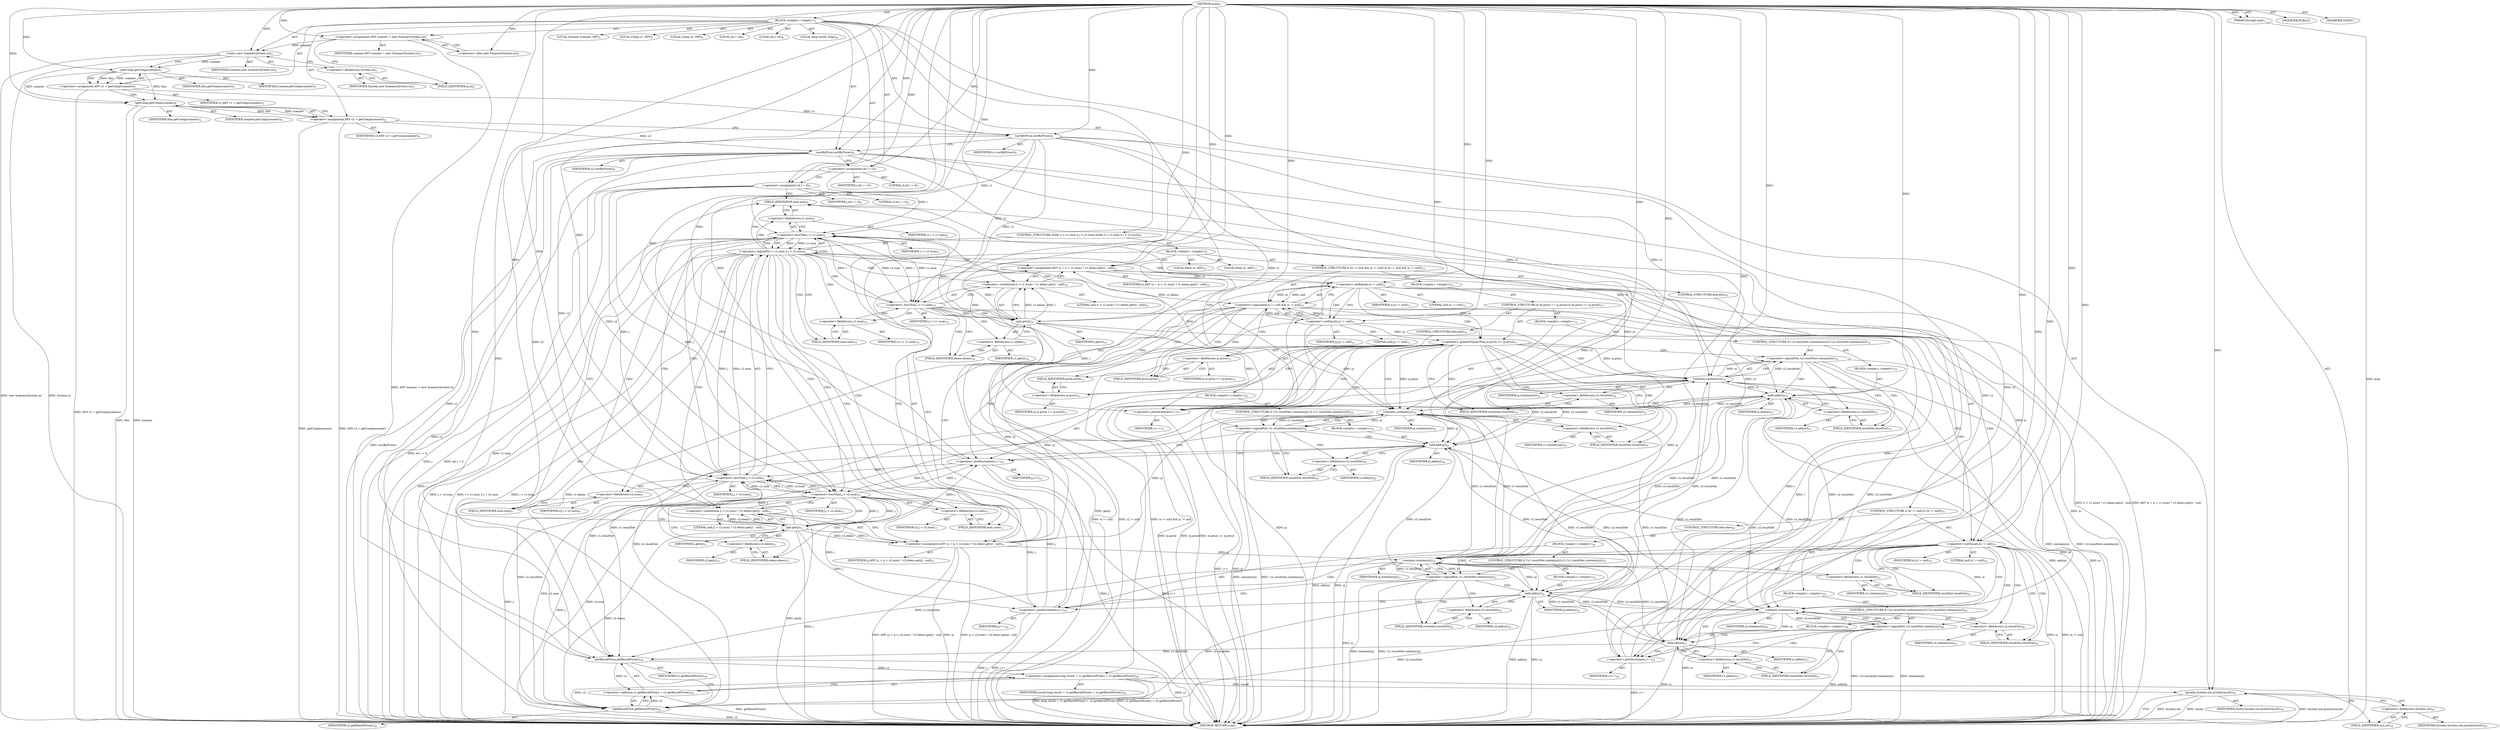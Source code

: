 digraph "main" {  
"19" [label = <(METHOD,main)<SUB>1</SUB>> ]
"20" [label = <(PARAM,String[] args)<SUB>1</SUB>> ]
"21" [label = <(BLOCK,&lt;empty&gt;,&lt;empty&gt;)<SUB>1</SUB>> ]
"4" [label = <(LOCAL,Scanner scanner: ANY)<SUB>2</SUB>> ]
"22" [label = <(&lt;operator&gt;.assignment,ANY scanner = new Scanner(System.in))<SUB>2</SUB>> ]
"23" [label = <(IDENTIFIER,scanner,ANY scanner = new Scanner(System.in))<SUB>2</SUB>> ]
"24" [label = <(&lt;operator&gt;.alloc,new Scanner(System.in))<SUB>2</SUB>> ]
"25" [label = <(&lt;init&gt;,new Scanner(System.in))<SUB>2</SUB>> ]
"3" [label = <(IDENTIFIER,scanner,new Scanner(System.in))<SUB>2</SUB>> ]
"26" [label = <(&lt;operator&gt;.fieldAccess,System.in)<SUB>2</SUB>> ]
"27" [label = <(IDENTIFIER,System,new Scanner(System.in))<SUB>2</SUB>> ]
"28" [label = <(FIELD_IDENTIFIER,in,in)<SUB>2</SUB>> ]
"29" [label = <(LOCAL,Comp c1: ANY)<SUB>3</SUB>> ]
"30" [label = <(&lt;operator&gt;.assignment,ANY c1 = getComp(scanner))<SUB>3</SUB>> ]
"31" [label = <(IDENTIFIER,c1,ANY c1 = getComp(scanner))<SUB>3</SUB>> ]
"32" [label = <(getComp,getComp(scanner))<SUB>3</SUB>> ]
"33" [label = <(IDENTIFIER,this,getComp(scanner))<SUB>3</SUB>> ]
"34" [label = <(IDENTIFIER,scanner,getComp(scanner))<SUB>3</SUB>> ]
"35" [label = <(LOCAL,Comp c2: ANY)<SUB>4</SUB>> ]
"36" [label = <(&lt;operator&gt;.assignment,ANY c2 = getComp(scanner))<SUB>4</SUB>> ]
"37" [label = <(IDENTIFIER,c2,ANY c2 = getComp(scanner))<SUB>4</SUB>> ]
"38" [label = <(getComp,getComp(scanner))<SUB>4</SUB>> ]
"39" [label = <(IDENTIFIER,this,getComp(scanner))<SUB>4</SUB>> ]
"40" [label = <(IDENTIFIER,scanner,getComp(scanner))<SUB>4</SUB>> ]
"41" [label = <(sortByPrice,sortByPrice())<SUB>5</SUB>> ]
"42" [label = <(IDENTIFIER,c1,sortByPrice())<SUB>5</SUB>> ]
"43" [label = <(sortByPrice,sortByPrice())<SUB>6</SUB>> ]
"44" [label = <(IDENTIFIER,c2,sortByPrice())<SUB>6</SUB>> ]
"45" [label = <(LOCAL,int i: int)<SUB>7</SUB>> ]
"46" [label = <(&lt;operator&gt;.assignment,int i = 0)<SUB>7</SUB>> ]
"47" [label = <(IDENTIFIER,i,int i = 0)<SUB>7</SUB>> ]
"48" [label = <(LITERAL,0,int i = 0)<SUB>7</SUB>> ]
"49" [label = <(LOCAL,int j: int)<SUB>8</SUB>> ]
"50" [label = <(&lt;operator&gt;.assignment,int j = 0)<SUB>8</SUB>> ]
"51" [label = <(IDENTIFIER,j,int j = 0)<SUB>8</SUB>> ]
"52" [label = <(LITERAL,0,int j = 0)<SUB>8</SUB>> ]
"53" [label = <(CONTROL_STRUCTURE,while (i &lt; c1.num || j &lt; c2.num),while (i &lt; c1.num || j &lt; c2.num))<SUB>9</SUB>> ]
"54" [label = <(&lt;operator&gt;.logicalOr,i &lt; c1.num || j &lt; c2.num)<SUB>9</SUB>> ]
"55" [label = <(&lt;operator&gt;.lessThan,i &lt; c1.num)<SUB>9</SUB>> ]
"56" [label = <(IDENTIFIER,i,i &lt; c1.num)<SUB>9</SUB>> ]
"57" [label = <(&lt;operator&gt;.fieldAccess,c1.num)<SUB>9</SUB>> ]
"58" [label = <(IDENTIFIER,c1,i &lt; c1.num)<SUB>9</SUB>> ]
"59" [label = <(FIELD_IDENTIFIER,num,num)<SUB>9</SUB>> ]
"60" [label = <(&lt;operator&gt;.lessThan,j &lt; c2.num)<SUB>9</SUB>> ]
"61" [label = <(IDENTIFIER,j,j &lt; c2.num)<SUB>9</SUB>> ]
"62" [label = <(&lt;operator&gt;.fieldAccess,c2.num)<SUB>9</SUB>> ]
"63" [label = <(IDENTIFIER,c2,j &lt; c2.num)<SUB>9</SUB>> ]
"64" [label = <(FIELD_IDENTIFIER,num,num)<SUB>9</SUB>> ]
"65" [label = <(BLOCK,&lt;empty&gt;,&lt;empty&gt;)<SUB>9</SUB>> ]
"66" [label = <(LOCAL,Elem xi: ANY)<SUB>10</SUB>> ]
"67" [label = <(&lt;operator&gt;.assignment,ANY xi = (i &lt; c1.num) ? c1.elems.get(i) : null)<SUB>10</SUB>> ]
"68" [label = <(IDENTIFIER,xi,ANY xi = (i &lt; c1.num) ? c1.elems.get(i) : null)<SUB>10</SUB>> ]
"69" [label = <(&lt;operator&gt;.conditional,(i &lt; c1.num) ? c1.elems.get(i) : null)<SUB>10</SUB>> ]
"70" [label = <(&lt;operator&gt;.lessThan,i &lt; c1.num)<SUB>10</SUB>> ]
"71" [label = <(IDENTIFIER,i,i &lt; c1.num)<SUB>10</SUB>> ]
"72" [label = <(&lt;operator&gt;.fieldAccess,c1.num)<SUB>10</SUB>> ]
"73" [label = <(IDENTIFIER,c1,i &lt; c1.num)<SUB>10</SUB>> ]
"74" [label = <(FIELD_IDENTIFIER,num,num)<SUB>10</SUB>> ]
"75" [label = <(get,get(i))<SUB>10</SUB>> ]
"76" [label = <(&lt;operator&gt;.fieldAccess,c1.elems)<SUB>10</SUB>> ]
"77" [label = <(IDENTIFIER,c1,get(i))<SUB>10</SUB>> ]
"78" [label = <(FIELD_IDENTIFIER,elems,elems)<SUB>10</SUB>> ]
"79" [label = <(IDENTIFIER,i,get(i))<SUB>10</SUB>> ]
"80" [label = <(LITERAL,null,(i &lt; c1.num) ? c1.elems.get(i) : null)<SUB>10</SUB>> ]
"81" [label = <(LOCAL,Elem yj: ANY)<SUB>11</SUB>> ]
"82" [label = <(&lt;operator&gt;.assignment,ANY yj = (j &lt; c2.num) ? c2.elems.get(j) : null)<SUB>11</SUB>> ]
"83" [label = <(IDENTIFIER,yj,ANY yj = (j &lt; c2.num) ? c2.elems.get(j) : null)<SUB>11</SUB>> ]
"84" [label = <(&lt;operator&gt;.conditional,(j &lt; c2.num) ? c2.elems.get(j) : null)<SUB>11</SUB>> ]
"85" [label = <(&lt;operator&gt;.lessThan,j &lt; c2.num)<SUB>11</SUB>> ]
"86" [label = <(IDENTIFIER,j,j &lt; c2.num)<SUB>11</SUB>> ]
"87" [label = <(&lt;operator&gt;.fieldAccess,c2.num)<SUB>11</SUB>> ]
"88" [label = <(IDENTIFIER,c2,j &lt; c2.num)<SUB>11</SUB>> ]
"89" [label = <(FIELD_IDENTIFIER,num,num)<SUB>11</SUB>> ]
"90" [label = <(get,get(j))<SUB>11</SUB>> ]
"91" [label = <(&lt;operator&gt;.fieldAccess,c2.elems)<SUB>11</SUB>> ]
"92" [label = <(IDENTIFIER,c2,get(j))<SUB>11</SUB>> ]
"93" [label = <(FIELD_IDENTIFIER,elems,elems)<SUB>11</SUB>> ]
"94" [label = <(IDENTIFIER,j,get(j))<SUB>11</SUB>> ]
"95" [label = <(LITERAL,null,(j &lt; c2.num) ? c2.elems.get(j) : null)<SUB>11</SUB>> ]
"96" [label = <(CONTROL_STRUCTURE,if (xi != null &amp;&amp; yj != null),if (xi != null &amp;&amp; yj != null))<SUB>12</SUB>> ]
"97" [label = <(&lt;operator&gt;.logicalAnd,xi != null &amp;&amp; yj != null)<SUB>12</SUB>> ]
"98" [label = <(&lt;operator&gt;.notEquals,xi != null)<SUB>12</SUB>> ]
"99" [label = <(IDENTIFIER,xi,xi != null)<SUB>12</SUB>> ]
"100" [label = <(LITERAL,null,xi != null)<SUB>12</SUB>> ]
"101" [label = <(&lt;operator&gt;.notEquals,yj != null)<SUB>12</SUB>> ]
"102" [label = <(IDENTIFIER,yj,yj != null)<SUB>12</SUB>> ]
"103" [label = <(LITERAL,null,yj != null)<SUB>12</SUB>> ]
"104" [label = <(BLOCK,&lt;empty&gt;,&lt;empty&gt;)<SUB>12</SUB>> ]
"105" [label = <(CONTROL_STRUCTURE,if (xi.price &gt;= yj.price),if (xi.price &gt;= yj.price))<SUB>13</SUB>> ]
"106" [label = <(&lt;operator&gt;.greaterEqualsThan,xi.price &gt;= yj.price)<SUB>13</SUB>> ]
"107" [label = <(&lt;operator&gt;.fieldAccess,xi.price)<SUB>13</SUB>> ]
"108" [label = <(IDENTIFIER,xi,xi.price &gt;= yj.price)<SUB>13</SUB>> ]
"109" [label = <(FIELD_IDENTIFIER,price,price)<SUB>13</SUB>> ]
"110" [label = <(&lt;operator&gt;.fieldAccess,yj.price)<SUB>13</SUB>> ]
"111" [label = <(IDENTIFIER,yj,xi.price &gt;= yj.price)<SUB>13</SUB>> ]
"112" [label = <(FIELD_IDENTIFIER,price,price)<SUB>13</SUB>> ]
"113" [label = <(BLOCK,&lt;empty&gt;,&lt;empty&gt;)<SUB>13</SUB>> ]
"114" [label = <(CONTROL_STRUCTURE,if (!c2.resultSet.contains(xi)),if (!c2.resultSet.contains(xi)))<SUB>14</SUB>> ]
"115" [label = <(&lt;operator&gt;.logicalNot,!c2.resultSet.contains(xi))<SUB>14</SUB>> ]
"116" [label = <(contains,contains(xi))<SUB>14</SUB>> ]
"117" [label = <(&lt;operator&gt;.fieldAccess,c2.resultSet)<SUB>14</SUB>> ]
"118" [label = <(IDENTIFIER,c2,contains(xi))<SUB>14</SUB>> ]
"119" [label = <(FIELD_IDENTIFIER,resultSet,resultSet)<SUB>14</SUB>> ]
"120" [label = <(IDENTIFIER,xi,contains(xi))<SUB>14</SUB>> ]
"121" [label = <(BLOCK,&lt;empty&gt;,&lt;empty&gt;)<SUB>14</SUB>> ]
"122" [label = <(add,add(xi))<SUB>15</SUB>> ]
"123" [label = <(&lt;operator&gt;.fieldAccess,c1.resultSet)<SUB>15</SUB>> ]
"124" [label = <(IDENTIFIER,c1,add(xi))<SUB>15</SUB>> ]
"125" [label = <(FIELD_IDENTIFIER,resultSet,resultSet)<SUB>15</SUB>> ]
"126" [label = <(IDENTIFIER,xi,add(xi))<SUB>15</SUB>> ]
"127" [label = <(&lt;operator&gt;.postIncrement,i++)<SUB>17</SUB>> ]
"128" [label = <(IDENTIFIER,i,i++)<SUB>17</SUB>> ]
"129" [label = <(CONTROL_STRUCTURE,else,else)<SUB>18</SUB>> ]
"130" [label = <(BLOCK,&lt;empty&gt;,&lt;empty&gt;)<SUB>18</SUB>> ]
"131" [label = <(CONTROL_STRUCTURE,if (!c1.resultSet.contains(yj)),if (!c1.resultSet.contains(yj)))<SUB>19</SUB>> ]
"132" [label = <(&lt;operator&gt;.logicalNot,!c1.resultSet.contains(yj))<SUB>19</SUB>> ]
"133" [label = <(contains,contains(yj))<SUB>19</SUB>> ]
"134" [label = <(&lt;operator&gt;.fieldAccess,c1.resultSet)<SUB>19</SUB>> ]
"135" [label = <(IDENTIFIER,c1,contains(yj))<SUB>19</SUB>> ]
"136" [label = <(FIELD_IDENTIFIER,resultSet,resultSet)<SUB>19</SUB>> ]
"137" [label = <(IDENTIFIER,yj,contains(yj))<SUB>19</SUB>> ]
"138" [label = <(BLOCK,&lt;empty&gt;,&lt;empty&gt;)<SUB>19</SUB>> ]
"139" [label = <(add,add(yj))<SUB>20</SUB>> ]
"140" [label = <(&lt;operator&gt;.fieldAccess,c2.resultSet)<SUB>20</SUB>> ]
"141" [label = <(IDENTIFIER,c2,add(yj))<SUB>20</SUB>> ]
"142" [label = <(FIELD_IDENTIFIER,resultSet,resultSet)<SUB>20</SUB>> ]
"143" [label = <(IDENTIFIER,yj,add(yj))<SUB>20</SUB>> ]
"144" [label = <(&lt;operator&gt;.postIncrement,j++)<SUB>22</SUB>> ]
"145" [label = <(IDENTIFIER,j,j++)<SUB>22</SUB>> ]
"146" [label = <(CONTROL_STRUCTURE,else,else)<SUB>25</SUB>> ]
"147" [label = <(CONTROL_STRUCTURE,if (xi != null),if (xi != null))<SUB>25</SUB>> ]
"148" [label = <(&lt;operator&gt;.notEquals,xi != null)<SUB>25</SUB>> ]
"149" [label = <(IDENTIFIER,xi,xi != null)<SUB>25</SUB>> ]
"150" [label = <(LITERAL,null,xi != null)<SUB>25</SUB>> ]
"151" [label = <(BLOCK,&lt;empty&gt;,&lt;empty&gt;)<SUB>25</SUB>> ]
"152" [label = <(CONTROL_STRUCTURE,if (!c2.resultSet.contains(xi)),if (!c2.resultSet.contains(xi)))<SUB>26</SUB>> ]
"153" [label = <(&lt;operator&gt;.logicalNot,!c2.resultSet.contains(xi))<SUB>26</SUB>> ]
"154" [label = <(contains,contains(xi))<SUB>26</SUB>> ]
"155" [label = <(&lt;operator&gt;.fieldAccess,c2.resultSet)<SUB>26</SUB>> ]
"156" [label = <(IDENTIFIER,c2,contains(xi))<SUB>26</SUB>> ]
"157" [label = <(FIELD_IDENTIFIER,resultSet,resultSet)<SUB>26</SUB>> ]
"158" [label = <(IDENTIFIER,xi,contains(xi))<SUB>26</SUB>> ]
"159" [label = <(BLOCK,&lt;empty&gt;,&lt;empty&gt;)<SUB>26</SUB>> ]
"160" [label = <(add,add(xi))<SUB>27</SUB>> ]
"161" [label = <(&lt;operator&gt;.fieldAccess,c1.resultSet)<SUB>27</SUB>> ]
"162" [label = <(IDENTIFIER,c1,add(xi))<SUB>27</SUB>> ]
"163" [label = <(FIELD_IDENTIFIER,resultSet,resultSet)<SUB>27</SUB>> ]
"164" [label = <(IDENTIFIER,xi,add(xi))<SUB>27</SUB>> ]
"165" [label = <(&lt;operator&gt;.postIncrement,i++)<SUB>29</SUB>> ]
"166" [label = <(IDENTIFIER,i,i++)<SUB>29</SUB>> ]
"167" [label = <(CONTROL_STRUCTURE,else,else)<SUB>30</SUB>> ]
"168" [label = <(BLOCK,&lt;empty&gt;,&lt;empty&gt;)<SUB>30</SUB>> ]
"169" [label = <(CONTROL_STRUCTURE,if (!c1.resultSet.contains(yj)),if (!c1.resultSet.contains(yj)))<SUB>31</SUB>> ]
"170" [label = <(&lt;operator&gt;.logicalNot,!c1.resultSet.contains(yj))<SUB>31</SUB>> ]
"171" [label = <(contains,contains(yj))<SUB>31</SUB>> ]
"172" [label = <(&lt;operator&gt;.fieldAccess,c1.resultSet)<SUB>31</SUB>> ]
"173" [label = <(IDENTIFIER,c1,contains(yj))<SUB>31</SUB>> ]
"174" [label = <(FIELD_IDENTIFIER,resultSet,resultSet)<SUB>31</SUB>> ]
"175" [label = <(IDENTIFIER,yj,contains(yj))<SUB>31</SUB>> ]
"176" [label = <(BLOCK,&lt;empty&gt;,&lt;empty&gt;)<SUB>31</SUB>> ]
"177" [label = <(add,add(yj))<SUB>32</SUB>> ]
"178" [label = <(&lt;operator&gt;.fieldAccess,c2.resultSet)<SUB>32</SUB>> ]
"179" [label = <(IDENTIFIER,c2,add(yj))<SUB>32</SUB>> ]
"180" [label = <(FIELD_IDENTIFIER,resultSet,resultSet)<SUB>32</SUB>> ]
"181" [label = <(IDENTIFIER,yj,add(yj))<SUB>32</SUB>> ]
"182" [label = <(&lt;operator&gt;.postIncrement,j++)<SUB>34</SUB>> ]
"183" [label = <(IDENTIFIER,j,j++)<SUB>34</SUB>> ]
"184" [label = <(LOCAL,long result: long)<SUB>38</SUB>> ]
"185" [label = <(&lt;operator&gt;.assignment,long result = c1.getResultPrice() + c2.getResultPrice())<SUB>38</SUB>> ]
"186" [label = <(IDENTIFIER,result,long result = c1.getResultPrice() + c2.getResultPrice())<SUB>38</SUB>> ]
"187" [label = <(&lt;operator&gt;.addition,c1.getResultPrice() + c2.getResultPrice())<SUB>38</SUB>> ]
"188" [label = <(getResultPrice,getResultPrice())<SUB>38</SUB>> ]
"189" [label = <(IDENTIFIER,c1,getResultPrice())<SUB>38</SUB>> ]
"190" [label = <(getResultPrice,getResultPrice())<SUB>38</SUB>> ]
"191" [label = <(IDENTIFIER,c2,getResultPrice())<SUB>38</SUB>> ]
"192" [label = <(println,System.out.println(result))<SUB>39</SUB>> ]
"193" [label = <(&lt;operator&gt;.fieldAccess,System.out)<SUB>39</SUB>> ]
"194" [label = <(IDENTIFIER,System,System.out.println(result))<SUB>39</SUB>> ]
"195" [label = <(FIELD_IDENTIFIER,out,out)<SUB>39</SUB>> ]
"196" [label = <(IDENTIFIER,result,System.out.println(result))<SUB>39</SUB>> ]
"197" [label = <(MODIFIER,PUBLIC)> ]
"198" [label = <(MODIFIER,STATIC)> ]
"199" [label = <(METHOD_RETURN,void)<SUB>1</SUB>> ]
  "19" -> "20"  [ label = "AST: "] 
  "19" -> "21"  [ label = "AST: "] 
  "19" -> "197"  [ label = "AST: "] 
  "19" -> "198"  [ label = "AST: "] 
  "19" -> "199"  [ label = "AST: "] 
  "21" -> "4"  [ label = "AST: "] 
  "21" -> "22"  [ label = "AST: "] 
  "21" -> "25"  [ label = "AST: "] 
  "21" -> "29"  [ label = "AST: "] 
  "21" -> "30"  [ label = "AST: "] 
  "21" -> "35"  [ label = "AST: "] 
  "21" -> "36"  [ label = "AST: "] 
  "21" -> "41"  [ label = "AST: "] 
  "21" -> "43"  [ label = "AST: "] 
  "21" -> "45"  [ label = "AST: "] 
  "21" -> "46"  [ label = "AST: "] 
  "21" -> "49"  [ label = "AST: "] 
  "21" -> "50"  [ label = "AST: "] 
  "21" -> "53"  [ label = "AST: "] 
  "21" -> "184"  [ label = "AST: "] 
  "21" -> "185"  [ label = "AST: "] 
  "21" -> "192"  [ label = "AST: "] 
  "22" -> "23"  [ label = "AST: "] 
  "22" -> "24"  [ label = "AST: "] 
  "25" -> "3"  [ label = "AST: "] 
  "25" -> "26"  [ label = "AST: "] 
  "26" -> "27"  [ label = "AST: "] 
  "26" -> "28"  [ label = "AST: "] 
  "30" -> "31"  [ label = "AST: "] 
  "30" -> "32"  [ label = "AST: "] 
  "32" -> "33"  [ label = "AST: "] 
  "32" -> "34"  [ label = "AST: "] 
  "36" -> "37"  [ label = "AST: "] 
  "36" -> "38"  [ label = "AST: "] 
  "38" -> "39"  [ label = "AST: "] 
  "38" -> "40"  [ label = "AST: "] 
  "41" -> "42"  [ label = "AST: "] 
  "43" -> "44"  [ label = "AST: "] 
  "46" -> "47"  [ label = "AST: "] 
  "46" -> "48"  [ label = "AST: "] 
  "50" -> "51"  [ label = "AST: "] 
  "50" -> "52"  [ label = "AST: "] 
  "53" -> "54"  [ label = "AST: "] 
  "53" -> "65"  [ label = "AST: "] 
  "54" -> "55"  [ label = "AST: "] 
  "54" -> "60"  [ label = "AST: "] 
  "55" -> "56"  [ label = "AST: "] 
  "55" -> "57"  [ label = "AST: "] 
  "57" -> "58"  [ label = "AST: "] 
  "57" -> "59"  [ label = "AST: "] 
  "60" -> "61"  [ label = "AST: "] 
  "60" -> "62"  [ label = "AST: "] 
  "62" -> "63"  [ label = "AST: "] 
  "62" -> "64"  [ label = "AST: "] 
  "65" -> "66"  [ label = "AST: "] 
  "65" -> "67"  [ label = "AST: "] 
  "65" -> "81"  [ label = "AST: "] 
  "65" -> "82"  [ label = "AST: "] 
  "65" -> "96"  [ label = "AST: "] 
  "67" -> "68"  [ label = "AST: "] 
  "67" -> "69"  [ label = "AST: "] 
  "69" -> "70"  [ label = "AST: "] 
  "69" -> "75"  [ label = "AST: "] 
  "69" -> "80"  [ label = "AST: "] 
  "70" -> "71"  [ label = "AST: "] 
  "70" -> "72"  [ label = "AST: "] 
  "72" -> "73"  [ label = "AST: "] 
  "72" -> "74"  [ label = "AST: "] 
  "75" -> "76"  [ label = "AST: "] 
  "75" -> "79"  [ label = "AST: "] 
  "76" -> "77"  [ label = "AST: "] 
  "76" -> "78"  [ label = "AST: "] 
  "82" -> "83"  [ label = "AST: "] 
  "82" -> "84"  [ label = "AST: "] 
  "84" -> "85"  [ label = "AST: "] 
  "84" -> "90"  [ label = "AST: "] 
  "84" -> "95"  [ label = "AST: "] 
  "85" -> "86"  [ label = "AST: "] 
  "85" -> "87"  [ label = "AST: "] 
  "87" -> "88"  [ label = "AST: "] 
  "87" -> "89"  [ label = "AST: "] 
  "90" -> "91"  [ label = "AST: "] 
  "90" -> "94"  [ label = "AST: "] 
  "91" -> "92"  [ label = "AST: "] 
  "91" -> "93"  [ label = "AST: "] 
  "96" -> "97"  [ label = "AST: "] 
  "96" -> "104"  [ label = "AST: "] 
  "96" -> "146"  [ label = "AST: "] 
  "97" -> "98"  [ label = "AST: "] 
  "97" -> "101"  [ label = "AST: "] 
  "98" -> "99"  [ label = "AST: "] 
  "98" -> "100"  [ label = "AST: "] 
  "101" -> "102"  [ label = "AST: "] 
  "101" -> "103"  [ label = "AST: "] 
  "104" -> "105"  [ label = "AST: "] 
  "105" -> "106"  [ label = "AST: "] 
  "105" -> "113"  [ label = "AST: "] 
  "105" -> "129"  [ label = "AST: "] 
  "106" -> "107"  [ label = "AST: "] 
  "106" -> "110"  [ label = "AST: "] 
  "107" -> "108"  [ label = "AST: "] 
  "107" -> "109"  [ label = "AST: "] 
  "110" -> "111"  [ label = "AST: "] 
  "110" -> "112"  [ label = "AST: "] 
  "113" -> "114"  [ label = "AST: "] 
  "113" -> "127"  [ label = "AST: "] 
  "114" -> "115"  [ label = "AST: "] 
  "114" -> "121"  [ label = "AST: "] 
  "115" -> "116"  [ label = "AST: "] 
  "116" -> "117"  [ label = "AST: "] 
  "116" -> "120"  [ label = "AST: "] 
  "117" -> "118"  [ label = "AST: "] 
  "117" -> "119"  [ label = "AST: "] 
  "121" -> "122"  [ label = "AST: "] 
  "122" -> "123"  [ label = "AST: "] 
  "122" -> "126"  [ label = "AST: "] 
  "123" -> "124"  [ label = "AST: "] 
  "123" -> "125"  [ label = "AST: "] 
  "127" -> "128"  [ label = "AST: "] 
  "129" -> "130"  [ label = "AST: "] 
  "130" -> "131"  [ label = "AST: "] 
  "130" -> "144"  [ label = "AST: "] 
  "131" -> "132"  [ label = "AST: "] 
  "131" -> "138"  [ label = "AST: "] 
  "132" -> "133"  [ label = "AST: "] 
  "133" -> "134"  [ label = "AST: "] 
  "133" -> "137"  [ label = "AST: "] 
  "134" -> "135"  [ label = "AST: "] 
  "134" -> "136"  [ label = "AST: "] 
  "138" -> "139"  [ label = "AST: "] 
  "139" -> "140"  [ label = "AST: "] 
  "139" -> "143"  [ label = "AST: "] 
  "140" -> "141"  [ label = "AST: "] 
  "140" -> "142"  [ label = "AST: "] 
  "144" -> "145"  [ label = "AST: "] 
  "146" -> "147"  [ label = "AST: "] 
  "147" -> "148"  [ label = "AST: "] 
  "147" -> "151"  [ label = "AST: "] 
  "147" -> "167"  [ label = "AST: "] 
  "148" -> "149"  [ label = "AST: "] 
  "148" -> "150"  [ label = "AST: "] 
  "151" -> "152"  [ label = "AST: "] 
  "151" -> "165"  [ label = "AST: "] 
  "152" -> "153"  [ label = "AST: "] 
  "152" -> "159"  [ label = "AST: "] 
  "153" -> "154"  [ label = "AST: "] 
  "154" -> "155"  [ label = "AST: "] 
  "154" -> "158"  [ label = "AST: "] 
  "155" -> "156"  [ label = "AST: "] 
  "155" -> "157"  [ label = "AST: "] 
  "159" -> "160"  [ label = "AST: "] 
  "160" -> "161"  [ label = "AST: "] 
  "160" -> "164"  [ label = "AST: "] 
  "161" -> "162"  [ label = "AST: "] 
  "161" -> "163"  [ label = "AST: "] 
  "165" -> "166"  [ label = "AST: "] 
  "167" -> "168"  [ label = "AST: "] 
  "168" -> "169"  [ label = "AST: "] 
  "168" -> "182"  [ label = "AST: "] 
  "169" -> "170"  [ label = "AST: "] 
  "169" -> "176"  [ label = "AST: "] 
  "170" -> "171"  [ label = "AST: "] 
  "171" -> "172"  [ label = "AST: "] 
  "171" -> "175"  [ label = "AST: "] 
  "172" -> "173"  [ label = "AST: "] 
  "172" -> "174"  [ label = "AST: "] 
  "176" -> "177"  [ label = "AST: "] 
  "177" -> "178"  [ label = "AST: "] 
  "177" -> "181"  [ label = "AST: "] 
  "178" -> "179"  [ label = "AST: "] 
  "178" -> "180"  [ label = "AST: "] 
  "182" -> "183"  [ label = "AST: "] 
  "185" -> "186"  [ label = "AST: "] 
  "185" -> "187"  [ label = "AST: "] 
  "187" -> "188"  [ label = "AST: "] 
  "187" -> "190"  [ label = "AST: "] 
  "188" -> "189"  [ label = "AST: "] 
  "190" -> "191"  [ label = "AST: "] 
  "192" -> "193"  [ label = "AST: "] 
  "192" -> "196"  [ label = "AST: "] 
  "193" -> "194"  [ label = "AST: "] 
  "193" -> "195"  [ label = "AST: "] 
  "22" -> "28"  [ label = "CFG: "] 
  "25" -> "32"  [ label = "CFG: "] 
  "30" -> "38"  [ label = "CFG: "] 
  "36" -> "41"  [ label = "CFG: "] 
  "41" -> "43"  [ label = "CFG: "] 
  "43" -> "46"  [ label = "CFG: "] 
  "46" -> "50"  [ label = "CFG: "] 
  "50" -> "59"  [ label = "CFG: "] 
  "185" -> "195"  [ label = "CFG: "] 
  "192" -> "199"  [ label = "CFG: "] 
  "24" -> "22"  [ label = "CFG: "] 
  "26" -> "25"  [ label = "CFG: "] 
  "32" -> "30"  [ label = "CFG: "] 
  "38" -> "36"  [ label = "CFG: "] 
  "54" -> "74"  [ label = "CFG: "] 
  "54" -> "188"  [ label = "CFG: "] 
  "187" -> "185"  [ label = "CFG: "] 
  "193" -> "192"  [ label = "CFG: "] 
  "28" -> "26"  [ label = "CFG: "] 
  "55" -> "54"  [ label = "CFG: "] 
  "55" -> "64"  [ label = "CFG: "] 
  "60" -> "54"  [ label = "CFG: "] 
  "67" -> "89"  [ label = "CFG: "] 
  "82" -> "98"  [ label = "CFG: "] 
  "188" -> "190"  [ label = "CFG: "] 
  "190" -> "187"  [ label = "CFG: "] 
  "195" -> "193"  [ label = "CFG: "] 
  "57" -> "55"  [ label = "CFG: "] 
  "62" -> "60"  [ label = "CFG: "] 
  "69" -> "67"  [ label = "CFG: "] 
  "84" -> "82"  [ label = "CFG: "] 
  "97" -> "109"  [ label = "CFG: "] 
  "97" -> "148"  [ label = "CFG: "] 
  "59" -> "57"  [ label = "CFG: "] 
  "64" -> "62"  [ label = "CFG: "] 
  "70" -> "78"  [ label = "CFG: "] 
  "70" -> "69"  [ label = "CFG: "] 
  "75" -> "69"  [ label = "CFG: "] 
  "85" -> "93"  [ label = "CFG: "] 
  "85" -> "84"  [ label = "CFG: "] 
  "90" -> "84"  [ label = "CFG: "] 
  "98" -> "97"  [ label = "CFG: "] 
  "98" -> "101"  [ label = "CFG: "] 
  "101" -> "97"  [ label = "CFG: "] 
  "72" -> "70"  [ label = "CFG: "] 
  "76" -> "75"  [ label = "CFG: "] 
  "87" -> "85"  [ label = "CFG: "] 
  "91" -> "90"  [ label = "CFG: "] 
  "106" -> "119"  [ label = "CFG: "] 
  "106" -> "136"  [ label = "CFG: "] 
  "148" -> "157"  [ label = "CFG: "] 
  "148" -> "174"  [ label = "CFG: "] 
  "74" -> "72"  [ label = "CFG: "] 
  "78" -> "76"  [ label = "CFG: "] 
  "89" -> "87"  [ label = "CFG: "] 
  "93" -> "91"  [ label = "CFG: "] 
  "107" -> "112"  [ label = "CFG: "] 
  "110" -> "106"  [ label = "CFG: "] 
  "127" -> "59"  [ label = "CFG: "] 
  "165" -> "59"  [ label = "CFG: "] 
  "109" -> "107"  [ label = "CFG: "] 
  "112" -> "110"  [ label = "CFG: "] 
  "115" -> "125"  [ label = "CFG: "] 
  "115" -> "127"  [ label = "CFG: "] 
  "144" -> "59"  [ label = "CFG: "] 
  "153" -> "163"  [ label = "CFG: "] 
  "153" -> "165"  [ label = "CFG: "] 
  "182" -> "59"  [ label = "CFG: "] 
  "116" -> "115"  [ label = "CFG: "] 
  "122" -> "127"  [ label = "CFG: "] 
  "132" -> "142"  [ label = "CFG: "] 
  "132" -> "144"  [ label = "CFG: "] 
  "154" -> "153"  [ label = "CFG: "] 
  "160" -> "165"  [ label = "CFG: "] 
  "170" -> "180"  [ label = "CFG: "] 
  "170" -> "182"  [ label = "CFG: "] 
  "117" -> "116"  [ label = "CFG: "] 
  "123" -> "122"  [ label = "CFG: "] 
  "133" -> "132"  [ label = "CFG: "] 
  "139" -> "144"  [ label = "CFG: "] 
  "155" -> "154"  [ label = "CFG: "] 
  "161" -> "160"  [ label = "CFG: "] 
  "171" -> "170"  [ label = "CFG: "] 
  "177" -> "182"  [ label = "CFG: "] 
  "119" -> "117"  [ label = "CFG: "] 
  "125" -> "123"  [ label = "CFG: "] 
  "134" -> "133"  [ label = "CFG: "] 
  "140" -> "139"  [ label = "CFG: "] 
  "157" -> "155"  [ label = "CFG: "] 
  "163" -> "161"  [ label = "CFG: "] 
  "172" -> "171"  [ label = "CFG: "] 
  "178" -> "177"  [ label = "CFG: "] 
  "136" -> "134"  [ label = "CFG: "] 
  "142" -> "140"  [ label = "CFG: "] 
  "174" -> "172"  [ label = "CFG: "] 
  "180" -> "178"  [ label = "CFG: "] 
  "19" -> "24"  [ label = "CFG: "] 
  "20" -> "199"  [ label = "DDG: args"] 
  "22" -> "199"  [ label = "DDG: ANY scanner = new Scanner(System.in)"] 
  "25" -> "199"  [ label = "DDG: System.in"] 
  "25" -> "199"  [ label = "DDG: new Scanner(System.in)"] 
  "30" -> "199"  [ label = "DDG: ANY c1 = getComp(scanner)"] 
  "38" -> "199"  [ label = "DDG: this"] 
  "38" -> "199"  [ label = "DDG: scanner"] 
  "36" -> "199"  [ label = "DDG: getComp(scanner)"] 
  "36" -> "199"  [ label = "DDG: ANY c2 = getComp(scanner)"] 
  "43" -> "199"  [ label = "DDG: sortByPrice()"] 
  "46" -> "199"  [ label = "DDG: int i = 0"] 
  "50" -> "199"  [ label = "DDG: j"] 
  "50" -> "199"  [ label = "DDG: int j = 0"] 
  "55" -> "199"  [ label = "DDG: i"] 
  "54" -> "199"  [ label = "DDG: i &lt; c1.num"] 
  "60" -> "199"  [ label = "DDG: j"] 
  "54" -> "199"  [ label = "DDG: j &lt; c2.num"] 
  "54" -> "199"  [ label = "DDG: i &lt; c1.num || j &lt; c2.num"] 
  "188" -> "199"  [ label = "DDG: c1"] 
  "187" -> "199"  [ label = "DDG: getResultPrice()"] 
  "190" -> "199"  [ label = "DDG: c2"] 
  "185" -> "199"  [ label = "DDG: c1.getResultPrice() + c2.getResultPrice()"] 
  "185" -> "199"  [ label = "DDG: long result = c1.getResultPrice() + c2.getResultPrice()"] 
  "192" -> "199"  [ label = "DDG: System.out"] 
  "192" -> "199"  [ label = "DDG: result"] 
  "192" -> "199"  [ label = "DDG: System.out.println(result)"] 
  "69" -> "199"  [ label = "DDG: get(i)"] 
  "67" -> "199"  [ label = "DDG: (i &lt; c1.num) ? c1.elems.get(i) : null"] 
  "67" -> "199"  [ label = "DDG: ANY xi = (i &lt; c1.num) ? c1.elems.get(i) : null"] 
  "82" -> "199"  [ label = "DDG: yj"] 
  "85" -> "199"  [ label = "DDG: j"] 
  "90" -> "199"  [ label = "DDG: j"] 
  "84" -> "199"  [ label = "DDG: get(j)"] 
  "82" -> "199"  [ label = "DDG: (j &lt; c2.num) ? c2.elems.get(j) : null"] 
  "82" -> "199"  [ label = "DDG: ANY yj = (j &lt; c2.num) ? c2.elems.get(j) : null"] 
  "98" -> "199"  [ label = "DDG: xi"] 
  "97" -> "199"  [ label = "DDG: xi != null"] 
  "101" -> "199"  [ label = "DDG: yj"] 
  "97" -> "199"  [ label = "DDG: yj != null"] 
  "97" -> "199"  [ label = "DDG: xi != null &amp;&amp; yj != null"] 
  "148" -> "199"  [ label = "DDG: xi"] 
  "148" -> "199"  [ label = "DDG: xi != null"] 
  "171" -> "199"  [ label = "DDG: yj"] 
  "170" -> "199"  [ label = "DDG: contains(yj)"] 
  "170" -> "199"  [ label = "DDG: !c1.resultSet.contains(yj)"] 
  "177" -> "199"  [ label = "DDG: yj"] 
  "177" -> "199"  [ label = "DDG: add(yj)"] 
  "182" -> "199"  [ label = "DDG: j"] 
  "182" -> "199"  [ label = "DDG: j++"] 
  "154" -> "199"  [ label = "DDG: xi"] 
  "153" -> "199"  [ label = "DDG: contains(xi)"] 
  "153" -> "199"  [ label = "DDG: !c2.resultSet.contains(xi)"] 
  "160" -> "199"  [ label = "DDG: xi"] 
  "160" -> "199"  [ label = "DDG: add(xi)"] 
  "165" -> "199"  [ label = "DDG: i++"] 
  "106" -> "199"  [ label = "DDG: xi.price"] 
  "106" -> "199"  [ label = "DDG: yj.price"] 
  "106" -> "199"  [ label = "DDG: xi.price &gt;= yj.price"] 
  "133" -> "199"  [ label = "DDG: yj"] 
  "132" -> "199"  [ label = "DDG: contains(yj)"] 
  "132" -> "199"  [ label = "DDG: !c1.resultSet.contains(yj)"] 
  "139" -> "199"  [ label = "DDG: yj"] 
  "139" -> "199"  [ label = "DDG: add(yj)"] 
  "144" -> "199"  [ label = "DDG: j"] 
  "144" -> "199"  [ label = "DDG: j++"] 
  "116" -> "199"  [ label = "DDG: xi"] 
  "115" -> "199"  [ label = "DDG: contains(xi)"] 
  "115" -> "199"  [ label = "DDG: !c2.resultSet.contains(xi)"] 
  "122" -> "199"  [ label = "DDG: xi"] 
  "122" -> "199"  [ label = "DDG: add(xi)"] 
  "127" -> "199"  [ label = "DDG: i++"] 
  "19" -> "20"  [ label = "DDG: "] 
  "19" -> "22"  [ label = "DDG: "] 
  "32" -> "30"  [ label = "DDG: this"] 
  "32" -> "30"  [ label = "DDG: scanner"] 
  "38" -> "36"  [ label = "DDG: this"] 
  "38" -> "36"  [ label = "DDG: scanner"] 
  "19" -> "46"  [ label = "DDG: "] 
  "19" -> "50"  [ label = "DDG: "] 
  "188" -> "185"  [ label = "DDG: c1"] 
  "190" -> "185"  [ label = "DDG: c2"] 
  "22" -> "25"  [ label = "DDG: scanner"] 
  "19" -> "25"  [ label = "DDG: "] 
  "30" -> "41"  [ label = "DDG: c1"] 
  "19" -> "41"  [ label = "DDG: "] 
  "36" -> "43"  [ label = "DDG: c2"] 
  "19" -> "43"  [ label = "DDG: "] 
  "185" -> "192"  [ label = "DDG: result"] 
  "19" -> "192"  [ label = "DDG: "] 
  "19" -> "32"  [ label = "DDG: "] 
  "25" -> "32"  [ label = "DDG: scanner"] 
  "32" -> "38"  [ label = "DDG: this"] 
  "19" -> "38"  [ label = "DDG: "] 
  "32" -> "38"  [ label = "DDG: scanner"] 
  "55" -> "54"  [ label = "DDG: i"] 
  "55" -> "54"  [ label = "DDG: c1.num"] 
  "60" -> "54"  [ label = "DDG: j"] 
  "60" -> "54"  [ label = "DDG: c2.num"] 
  "75" -> "67"  [ label = "DDG: c1.elems"] 
  "75" -> "67"  [ label = "DDG: i"] 
  "19" -> "67"  [ label = "DDG: "] 
  "90" -> "82"  [ label = "DDG: c2.elems"] 
  "90" -> "82"  [ label = "DDG: j"] 
  "19" -> "82"  [ label = "DDG: "] 
  "188" -> "187"  [ label = "DDG: c1"] 
  "190" -> "187"  [ label = "DDG: c2"] 
  "46" -> "55"  [ label = "DDG: i"] 
  "70" -> "55"  [ label = "DDG: i"] 
  "75" -> "55"  [ label = "DDG: i"] 
  "165" -> "55"  [ label = "DDG: i"] 
  "127" -> "55"  [ label = "DDG: i"] 
  "19" -> "55"  [ label = "DDG: "] 
  "41" -> "55"  [ label = "DDG: c1"] 
  "70" -> "55"  [ label = "DDG: c1.num"] 
  "50" -> "60"  [ label = "DDG: j"] 
  "85" -> "60"  [ label = "DDG: j"] 
  "90" -> "60"  [ label = "DDG: j"] 
  "182" -> "60"  [ label = "DDG: j"] 
  "144" -> "60"  [ label = "DDG: j"] 
  "19" -> "60"  [ label = "DDG: "] 
  "43" -> "60"  [ label = "DDG: c2"] 
  "85" -> "60"  [ label = "DDG: c2.num"] 
  "41" -> "188"  [ label = "DDG: c1"] 
  "55" -> "188"  [ label = "DDG: c1.num"] 
  "75" -> "188"  [ label = "DDG: c1.elems"] 
  "171" -> "188"  [ label = "DDG: c1.resultSet"] 
  "160" -> "188"  [ label = "DDG: c1.resultSet"] 
  "133" -> "188"  [ label = "DDG: c1.resultSet"] 
  "122" -> "188"  [ label = "DDG: c1.resultSet"] 
  "19" -> "188"  [ label = "DDG: "] 
  "43" -> "190"  [ label = "DDG: c2"] 
  "60" -> "190"  [ label = "DDG: c2.num"] 
  "85" -> "190"  [ label = "DDG: c2.num"] 
  "90" -> "190"  [ label = "DDG: c2.elems"] 
  "177" -> "190"  [ label = "DDG: c2.resultSet"] 
  "154" -> "190"  [ label = "DDG: c2.resultSet"] 
  "139" -> "190"  [ label = "DDG: c2.resultSet"] 
  "116" -> "190"  [ label = "DDG: c2.resultSet"] 
  "19" -> "190"  [ label = "DDG: "] 
  "75" -> "69"  [ label = "DDG: c1.elems"] 
  "75" -> "69"  [ label = "DDG: i"] 
  "19" -> "69"  [ label = "DDG: "] 
  "90" -> "84"  [ label = "DDG: c2.elems"] 
  "90" -> "84"  [ label = "DDG: j"] 
  "19" -> "84"  [ label = "DDG: "] 
  "98" -> "97"  [ label = "DDG: xi"] 
  "98" -> "97"  [ label = "DDG: null"] 
  "101" -> "97"  [ label = "DDG: yj"] 
  "101" -> "97"  [ label = "DDG: null"] 
  "55" -> "70"  [ label = "DDG: i"] 
  "19" -> "70"  [ label = "DDG: "] 
  "41" -> "70"  [ label = "DDG: c1"] 
  "55" -> "70"  [ label = "DDG: c1.num"] 
  "41" -> "75"  [ label = "DDG: c1"] 
  "70" -> "75"  [ label = "DDG: i"] 
  "19" -> "75"  [ label = "DDG: "] 
  "50" -> "85"  [ label = "DDG: j"] 
  "60" -> "85"  [ label = "DDG: j"] 
  "90" -> "85"  [ label = "DDG: j"] 
  "182" -> "85"  [ label = "DDG: j"] 
  "144" -> "85"  [ label = "DDG: j"] 
  "19" -> "85"  [ label = "DDG: "] 
  "43" -> "85"  [ label = "DDG: c2"] 
  "60" -> "85"  [ label = "DDG: c2.num"] 
  "43" -> "90"  [ label = "DDG: c2"] 
  "85" -> "90"  [ label = "DDG: j"] 
  "19" -> "90"  [ label = "DDG: "] 
  "67" -> "98"  [ label = "DDG: xi"] 
  "19" -> "98"  [ label = "DDG: "] 
  "82" -> "101"  [ label = "DDG: yj"] 
  "19" -> "101"  [ label = "DDG: "] 
  "98" -> "106"  [ label = "DDG: xi"] 
  "82" -> "106"  [ label = "DDG: yj"] 
  "101" -> "106"  [ label = "DDG: yj"] 
  "98" -> "148"  [ label = "DDG: xi"] 
  "19" -> "148"  [ label = "DDG: "] 
  "70" -> "127"  [ label = "DDG: i"] 
  "75" -> "127"  [ label = "DDG: i"] 
  "19" -> "127"  [ label = "DDG: "] 
  "70" -> "165"  [ label = "DDG: i"] 
  "75" -> "165"  [ label = "DDG: i"] 
  "19" -> "165"  [ label = "DDG: "] 
  "116" -> "115"  [ label = "DDG: c2.resultSet"] 
  "116" -> "115"  [ label = "DDG: xi"] 
  "85" -> "144"  [ label = "DDG: j"] 
  "90" -> "144"  [ label = "DDG: j"] 
  "19" -> "144"  [ label = "DDG: "] 
  "154" -> "153"  [ label = "DDG: c2.resultSet"] 
  "154" -> "153"  [ label = "DDG: xi"] 
  "85" -> "182"  [ label = "DDG: j"] 
  "90" -> "182"  [ label = "DDG: j"] 
  "19" -> "182"  [ label = "DDG: "] 
  "43" -> "116"  [ label = "DDG: c2"] 
  "177" -> "116"  [ label = "DDG: c2.resultSet"] 
  "154" -> "116"  [ label = "DDG: c2.resultSet"] 
  "139" -> "116"  [ label = "DDG: c2.resultSet"] 
  "98" -> "116"  [ label = "DDG: xi"] 
  "106" -> "116"  [ label = "DDG: xi.price"] 
  "19" -> "116"  [ label = "DDG: "] 
  "41" -> "122"  [ label = "DDG: c1"] 
  "171" -> "122"  [ label = "DDG: c1.resultSet"] 
  "160" -> "122"  [ label = "DDG: c1.resultSet"] 
  "133" -> "122"  [ label = "DDG: c1.resultSet"] 
  "116" -> "122"  [ label = "DDG: xi"] 
  "19" -> "122"  [ label = "DDG: "] 
  "133" -> "132"  [ label = "DDG: c1.resultSet"] 
  "133" -> "132"  [ label = "DDG: yj"] 
  "43" -> "154"  [ label = "DDG: c2"] 
  "177" -> "154"  [ label = "DDG: c2.resultSet"] 
  "139" -> "154"  [ label = "DDG: c2.resultSet"] 
  "116" -> "154"  [ label = "DDG: c2.resultSet"] 
  "148" -> "154"  [ label = "DDG: xi"] 
  "19" -> "154"  [ label = "DDG: "] 
  "41" -> "160"  [ label = "DDG: c1"] 
  "171" -> "160"  [ label = "DDG: c1.resultSet"] 
  "133" -> "160"  [ label = "DDG: c1.resultSet"] 
  "122" -> "160"  [ label = "DDG: c1.resultSet"] 
  "154" -> "160"  [ label = "DDG: xi"] 
  "19" -> "160"  [ label = "DDG: "] 
  "171" -> "170"  [ label = "DDG: c1.resultSet"] 
  "171" -> "170"  [ label = "DDG: yj"] 
  "41" -> "133"  [ label = "DDG: c1"] 
  "171" -> "133"  [ label = "DDG: c1.resultSet"] 
  "160" -> "133"  [ label = "DDG: c1.resultSet"] 
  "122" -> "133"  [ label = "DDG: c1.resultSet"] 
  "82" -> "133"  [ label = "DDG: yj"] 
  "101" -> "133"  [ label = "DDG: yj"] 
  "106" -> "133"  [ label = "DDG: yj.price"] 
  "19" -> "133"  [ label = "DDG: "] 
  "43" -> "139"  [ label = "DDG: c2"] 
  "177" -> "139"  [ label = "DDG: c2.resultSet"] 
  "154" -> "139"  [ label = "DDG: c2.resultSet"] 
  "116" -> "139"  [ label = "DDG: c2.resultSet"] 
  "133" -> "139"  [ label = "DDG: yj"] 
  "19" -> "139"  [ label = "DDG: "] 
  "41" -> "171"  [ label = "DDG: c1"] 
  "160" -> "171"  [ label = "DDG: c1.resultSet"] 
  "133" -> "171"  [ label = "DDG: c1.resultSet"] 
  "122" -> "171"  [ label = "DDG: c1.resultSet"] 
  "82" -> "171"  [ label = "DDG: yj"] 
  "101" -> "171"  [ label = "DDG: yj"] 
  "19" -> "171"  [ label = "DDG: "] 
  "43" -> "177"  [ label = "DDG: c2"] 
  "154" -> "177"  [ label = "DDG: c2.resultSet"] 
  "139" -> "177"  [ label = "DDG: c2.resultSet"] 
  "116" -> "177"  [ label = "DDG: c2.resultSet"] 
  "171" -> "177"  [ label = "DDG: yj"] 
  "19" -> "177"  [ label = "DDG: "] 
  "54" -> "57"  [ label = "CDG: "] 
  "54" -> "98"  [ label = "CDG: "] 
  "54" -> "84"  [ label = "CDG: "] 
  "54" -> "85"  [ label = "CDG: "] 
  "54" -> "69"  [ label = "CDG: "] 
  "54" -> "67"  [ label = "CDG: "] 
  "54" -> "74"  [ label = "CDG: "] 
  "54" -> "59"  [ label = "CDG: "] 
  "54" -> "87"  [ label = "CDG: "] 
  "54" -> "97"  [ label = "CDG: "] 
  "54" -> "54"  [ label = "CDG: "] 
  "54" -> "70"  [ label = "CDG: "] 
  "54" -> "89"  [ label = "CDG: "] 
  "54" -> "72"  [ label = "CDG: "] 
  "54" -> "82"  [ label = "CDG: "] 
  "54" -> "55"  [ label = "CDG: "] 
  "55" -> "60"  [ label = "CDG: "] 
  "55" -> "64"  [ label = "CDG: "] 
  "55" -> "62"  [ label = "CDG: "] 
  "97" -> "107"  [ label = "CDG: "] 
  "97" -> "112"  [ label = "CDG: "] 
  "97" -> "148"  [ label = "CDG: "] 
  "97" -> "106"  [ label = "CDG: "] 
  "97" -> "110"  [ label = "CDG: "] 
  "97" -> "109"  [ label = "CDG: "] 
  "70" -> "75"  [ label = "CDG: "] 
  "70" -> "76"  [ label = "CDG: "] 
  "70" -> "78"  [ label = "CDG: "] 
  "85" -> "91"  [ label = "CDG: "] 
  "85" -> "93"  [ label = "CDG: "] 
  "85" -> "90"  [ label = "CDG: "] 
  "98" -> "101"  [ label = "CDG: "] 
  "106" -> "115"  [ label = "CDG: "] 
  "106" -> "136"  [ label = "CDG: "] 
  "106" -> "132"  [ label = "CDG: "] 
  "106" -> "119"  [ label = "CDG: "] 
  "106" -> "144"  [ label = "CDG: "] 
  "106" -> "134"  [ label = "CDG: "] 
  "106" -> "127"  [ label = "CDG: "] 
  "106" -> "116"  [ label = "CDG: "] 
  "106" -> "117"  [ label = "CDG: "] 
  "106" -> "133"  [ label = "CDG: "] 
  "148" -> "154"  [ label = "CDG: "] 
  "148" -> "153"  [ label = "CDG: "] 
  "148" -> "170"  [ label = "CDG: "] 
  "148" -> "174"  [ label = "CDG: "] 
  "148" -> "182"  [ label = "CDG: "] 
  "148" -> "155"  [ label = "CDG: "] 
  "148" -> "171"  [ label = "CDG: "] 
  "148" -> "157"  [ label = "CDG: "] 
  "148" -> "165"  [ label = "CDG: "] 
  "148" -> "172"  [ label = "CDG: "] 
  "115" -> "122"  [ label = "CDG: "] 
  "115" -> "123"  [ label = "CDG: "] 
  "115" -> "125"  [ label = "CDG: "] 
  "153" -> "161"  [ label = "CDG: "] 
  "153" -> "163"  [ label = "CDG: "] 
  "153" -> "160"  [ label = "CDG: "] 
  "132" -> "139"  [ label = "CDG: "] 
  "132" -> "142"  [ label = "CDG: "] 
  "132" -> "140"  [ label = "CDG: "] 
  "170" -> "178"  [ label = "CDG: "] 
  "170" -> "180"  [ label = "CDG: "] 
  "170" -> "177"  [ label = "CDG: "] 
}

